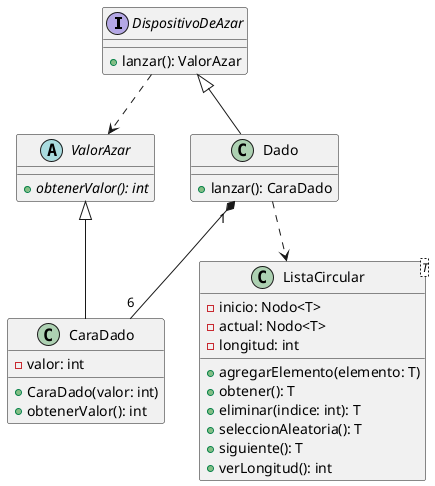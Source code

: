 @startuml DispositivoDeAzar

interface DispositivoDeAzar{
    +lanzar(): ValorAzar
}

abstract class ValorAzar{
    +{abstract}obtenerValor(): int
}

class Dado{
    +lanzar(): CaraDado
}

class CaraDado{
    -valor: int
    +CaraDado(valor: int)
    +obtenerValor(): int
}

class ListaCircular<T>{
    -inicio: Nodo<T>
    -actual: Nodo<T>
    -longitud: int
    +agregarElemento(elemento: T)
    +obtener(): T
    +eliminar(indice: int): T
    +seleccionAleatoria(): T
    +siguiente(): T
    +verLongitud(): int
}

DispositivoDeAzar ..> ValorAzar
DispositivoDeAzar <|-- Dado

Dado "1 " *-- "6 " CaraDado

Dado ..> ListaCircular

ValorAzar <|-- CaraDado

@enduml